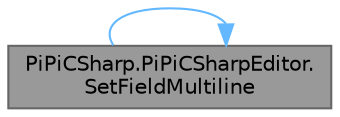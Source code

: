 digraph "PiPiCSharp.PiPiCSharpEditor.SetFieldMultiline"
{
 // LATEX_PDF_SIZE
  bgcolor="transparent";
  edge [fontname=Helvetica,fontsize=10,labelfontname=Helvetica,labelfontsize=10];
  node [fontname=Helvetica,fontsize=10,shape=box,height=0.2,width=0.4];
  rankdir="LR";
  Node1 [id="Node000001",label="PiPiCSharp.PiPiCSharpEditor.\lSetFieldMultiline",height=0.2,width=0.4,color="gray40", fillcolor="grey60", style="filled", fontcolor="black",tooltip="Set field multiline."];
  Node1 -> Node1 [id="edge1_Node000001_Node000001",color="steelblue1",style="solid",tooltip=" "];
}
